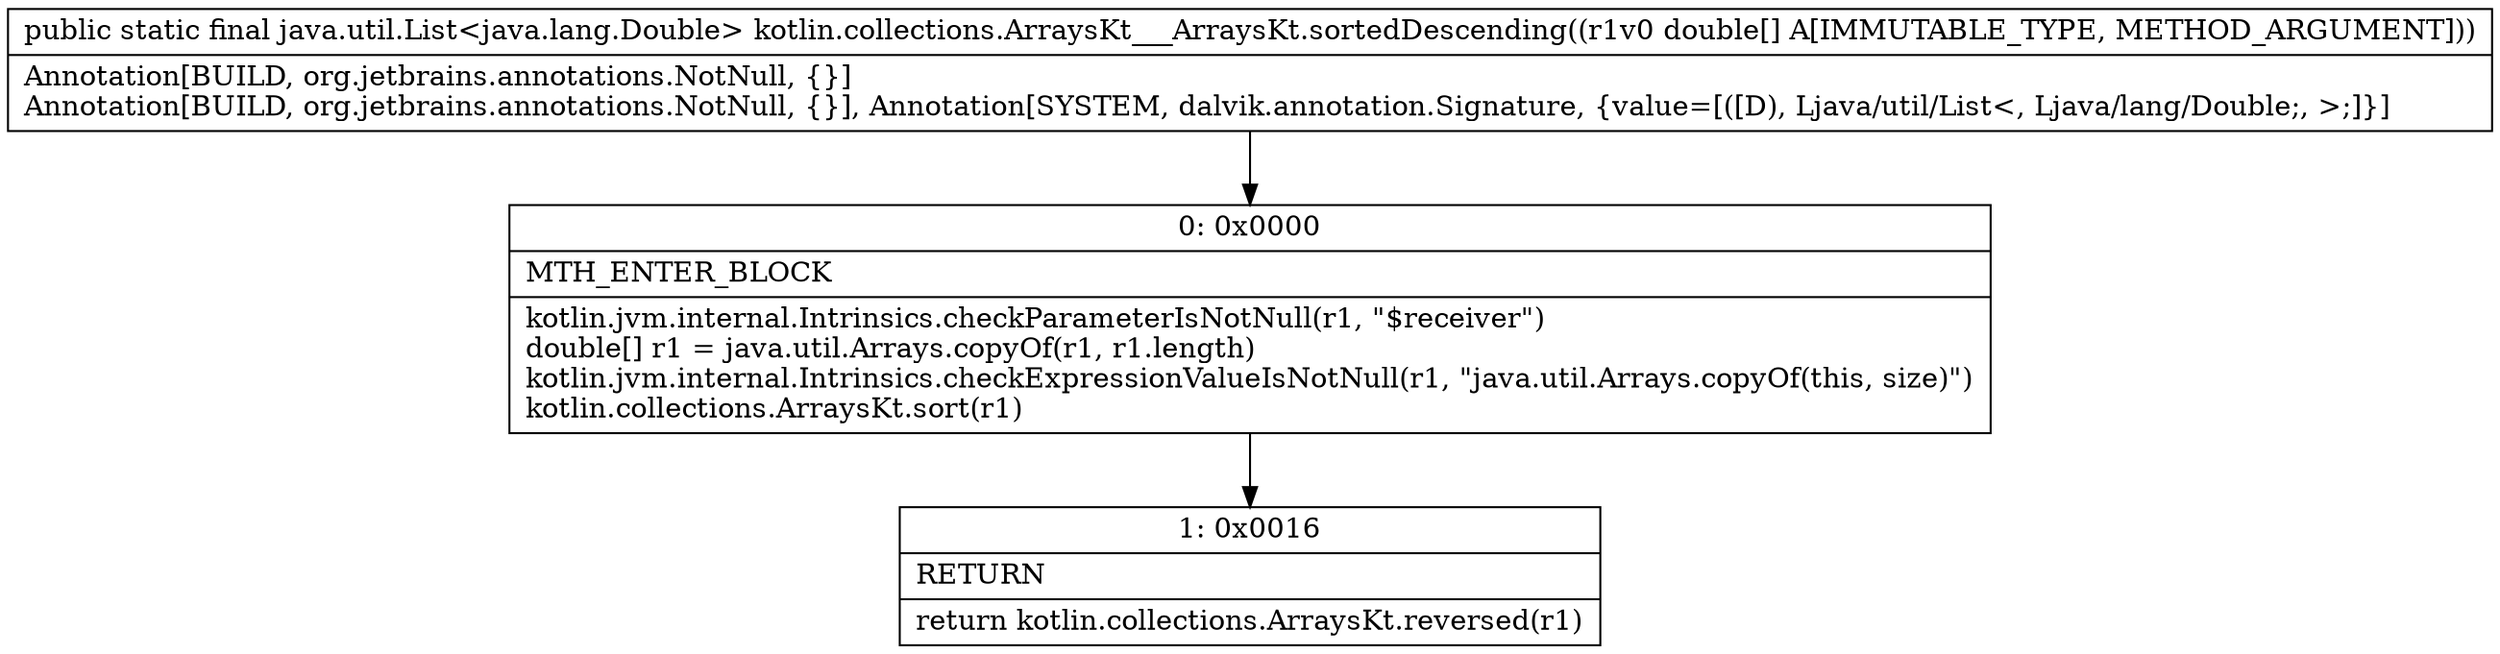 digraph "CFG forkotlin.collections.ArraysKt___ArraysKt.sortedDescending([D)Ljava\/util\/List;" {
Node_0 [shape=record,label="{0\:\ 0x0000|MTH_ENTER_BLOCK\l|kotlin.jvm.internal.Intrinsics.checkParameterIsNotNull(r1, \"$receiver\")\ldouble[] r1 = java.util.Arrays.copyOf(r1, r1.length)\lkotlin.jvm.internal.Intrinsics.checkExpressionValueIsNotNull(r1, \"java.util.Arrays.copyOf(this, size)\")\lkotlin.collections.ArraysKt.sort(r1)\l}"];
Node_1 [shape=record,label="{1\:\ 0x0016|RETURN\l|return kotlin.collections.ArraysKt.reversed(r1)\l}"];
MethodNode[shape=record,label="{public static final java.util.List\<java.lang.Double\> kotlin.collections.ArraysKt___ArraysKt.sortedDescending((r1v0 double[] A[IMMUTABLE_TYPE, METHOD_ARGUMENT]))  | Annotation[BUILD, org.jetbrains.annotations.NotNull, \{\}]\lAnnotation[BUILD, org.jetbrains.annotations.NotNull, \{\}], Annotation[SYSTEM, dalvik.annotation.Signature, \{value=[([D), Ljava\/util\/List\<, Ljava\/lang\/Double;, \>;]\}]\l}"];
MethodNode -> Node_0;
Node_0 -> Node_1;
}

